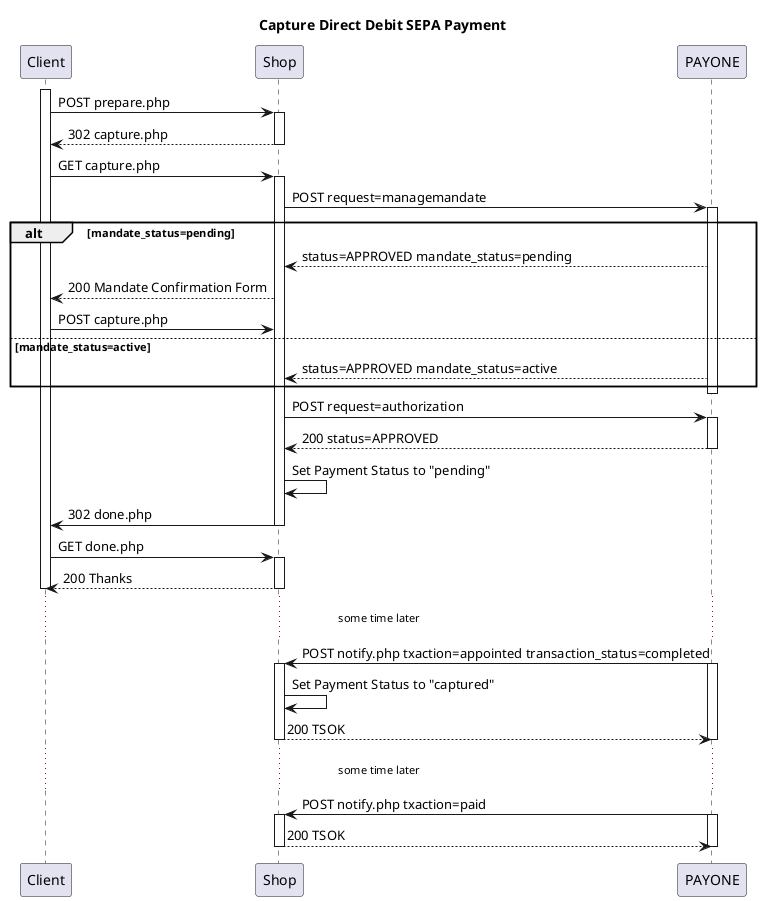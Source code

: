 @startuml
title Capture Direct Debit SEPA Payment

participant Client
participant Shop
participant PAYONE

activate Client

Client -> Shop: POST prepare.php
activate Shop
Shop --> Client: 302 capture.php
deactivate Shop

Client -> Shop: GET capture.php
activate Shop

Shop -> PAYONE: POST request=managemandate
activate PAYONE

alt mandate_status=pending
PAYONE --> Shop: status=APPROVED mandate_status=pending

Shop --> Client: 200 Mandate Confirmation Form
Client -> Shop: POST capture.php

else mandate_status=active
PAYONE --> Shop: status=APPROVED mandate_status=active
end
deactivate PAYONE

Shop -> PAYONE: POST request=authorization
activate PAYONE
PAYONE --> Shop: 200 status=APPROVED

deactivate PAYONE

Shop -> Shop: Set Payment Status to "pending"

Shop -> Client: 302 done.php
deactivate Shop

Client -> Shop: GET done.php
activate Shop
Shop --> Client: 200 Thanks
deactivate Shop
deactivate Client

...some time later...

PAYONE -> Shop: POST notify.php txaction=appointed transaction_status=completed
activate PAYONE
activate Shop
Shop -> Shop: Set Payment Status to "captured"
Shop --> PAYONE: 200 TSOK
deactivate Shop
deactivate PAYONE

...some time later...

PAYONE -> Shop: POST notify.php txaction=paid
activate PAYONE
activate Shop
Shop --> PAYONE: 200 TSOK
deactivate Shop
deactivate PAYONE
@enduml
